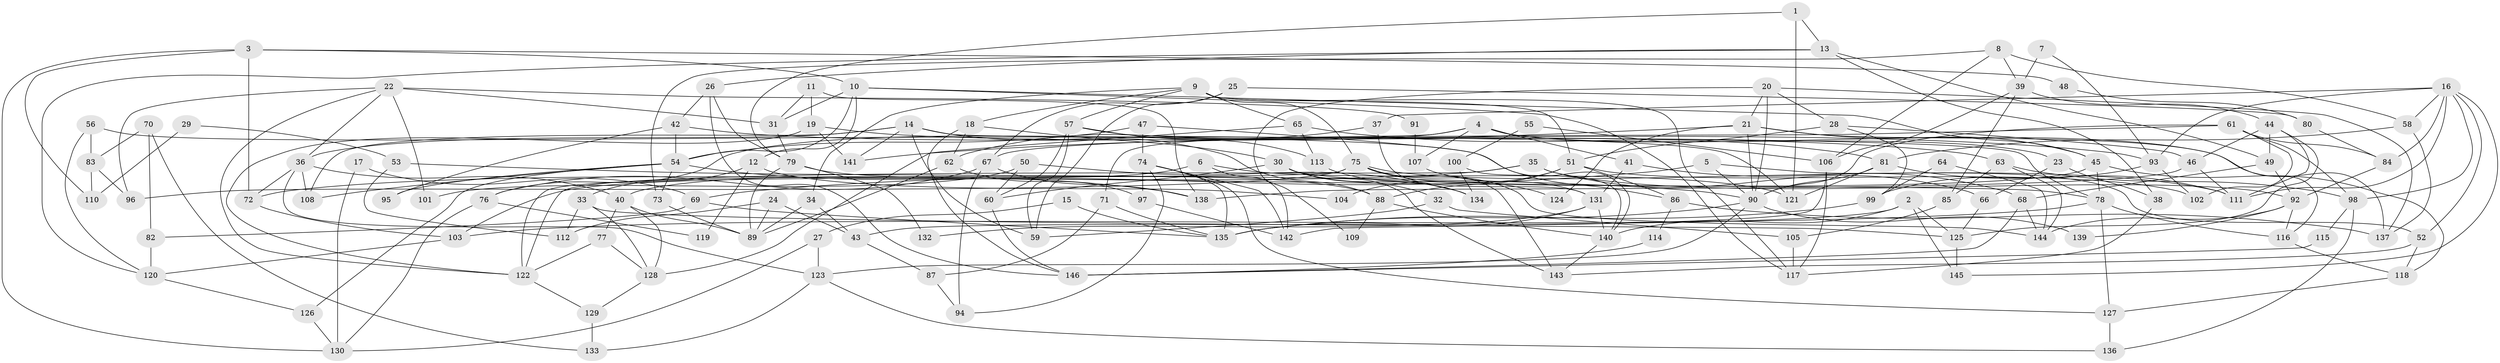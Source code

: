 // coarse degree distribution, {6: 0.0821917808219178, 8: 0.0410958904109589, 4: 0.2054794520547945, 3: 0.1095890410958904, 7: 0.1095890410958904, 5: 0.2054794520547945, 2: 0.1506849315068493, 13: 0.0136986301369863, 9: 0.0273972602739726, 12: 0.0136986301369863, 14: 0.0136986301369863, 10: 0.0273972602739726}
// Generated by graph-tools (version 1.1) at 2025/52/03/04/25 21:52:22]
// undirected, 146 vertices, 292 edges
graph export_dot {
graph [start="1"]
  node [color=gray90,style=filled];
  1;
  2;
  3;
  4;
  5;
  6;
  7;
  8;
  9;
  10;
  11;
  12;
  13;
  14;
  15;
  16;
  17;
  18;
  19;
  20;
  21;
  22;
  23;
  24;
  25;
  26;
  27;
  28;
  29;
  30;
  31;
  32;
  33;
  34;
  35;
  36;
  37;
  38;
  39;
  40;
  41;
  42;
  43;
  44;
  45;
  46;
  47;
  48;
  49;
  50;
  51;
  52;
  53;
  54;
  55;
  56;
  57;
  58;
  59;
  60;
  61;
  62;
  63;
  64;
  65;
  66;
  67;
  68;
  69;
  70;
  71;
  72;
  73;
  74;
  75;
  76;
  77;
  78;
  79;
  80;
  81;
  82;
  83;
  84;
  85;
  86;
  87;
  88;
  89;
  90;
  91;
  92;
  93;
  94;
  95;
  96;
  97;
  98;
  99;
  100;
  101;
  102;
  103;
  104;
  105;
  106;
  107;
  108;
  109;
  110;
  111;
  112;
  113;
  114;
  115;
  116;
  117;
  118;
  119;
  120;
  121;
  122;
  123;
  124;
  125;
  126;
  127;
  128;
  129;
  130;
  131;
  132;
  133;
  134;
  135;
  136;
  137;
  138;
  139;
  140;
  141;
  142;
  143;
  144;
  145;
  146;
  1 -- 13;
  1 -- 121;
  1 -- 79;
  2 -- 140;
  2 -- 43;
  2 -- 125;
  2 -- 145;
  3 -- 72;
  3 -- 130;
  3 -- 10;
  3 -- 48;
  3 -- 110;
  4 -- 41;
  4 -- 23;
  4 -- 71;
  4 -- 76;
  4 -- 107;
  4 -- 137;
  5 -- 90;
  5 -- 52;
  5 -- 69;
  6 -- 40;
  6 -- 142;
  6 -- 121;
  7 -- 39;
  7 -- 93;
  8 -- 73;
  8 -- 106;
  8 -- 39;
  8 -- 58;
  9 -- 51;
  9 -- 75;
  9 -- 18;
  9 -- 34;
  9 -- 57;
  9 -- 65;
  9 -- 117;
  10 -- 117;
  10 -- 12;
  10 -- 31;
  10 -- 45;
  10 -- 54;
  11 -- 138;
  11 -- 31;
  11 -- 19;
  12 -- 33;
  12 -- 104;
  12 -- 119;
  13 -- 26;
  13 -- 120;
  13 -- 38;
  13 -- 49;
  14 -- 78;
  14 -- 108;
  14 -- 36;
  14 -- 59;
  14 -- 88;
  14 -- 141;
  15 -- 27;
  15 -- 135;
  16 -- 52;
  16 -- 111;
  16 -- 37;
  16 -- 58;
  16 -- 84;
  16 -- 93;
  16 -- 98;
  16 -- 145;
  17 -- 69;
  17 -- 130;
  18 -- 30;
  18 -- 62;
  18 -- 146;
  19 -- 141;
  19 -- 63;
  19 -- 122;
  20 -- 21;
  20 -- 137;
  20 -- 28;
  20 -- 90;
  20 -- 109;
  21 -- 90;
  21 -- 45;
  21 -- 116;
  21 -- 124;
  21 -- 141;
  22 -- 122;
  22 -- 31;
  22 -- 36;
  22 -- 91;
  22 -- 96;
  22 -- 101;
  23 -- 66;
  23 -- 38;
  24 -- 89;
  24 -- 43;
  24 -- 112;
  25 -- 67;
  25 -- 59;
  25 -- 80;
  26 -- 146;
  26 -- 79;
  26 -- 42;
  27 -- 130;
  27 -- 123;
  28 -- 46;
  28 -- 51;
  28 -- 99;
  29 -- 110;
  29 -- 53;
  30 -- 143;
  30 -- 78;
  30 -- 32;
  30 -- 60;
  30 -- 134;
  31 -- 79;
  32 -- 59;
  32 -- 105;
  33 -- 128;
  33 -- 125;
  33 -- 112;
  34 -- 89;
  34 -- 43;
  35 -- 122;
  35 -- 92;
  35 -- 66;
  35 -- 72;
  36 -- 40;
  36 -- 72;
  36 -- 108;
  36 -- 123;
  37 -- 62;
  37 -- 131;
  38 -- 117;
  39 -- 44;
  39 -- 85;
  39 -- 106;
  40 -- 77;
  40 -- 89;
  40 -- 128;
  41 -- 131;
  41 -- 68;
  42 -- 93;
  42 -- 54;
  42 -- 95;
  43 -- 87;
  44 -- 125;
  44 -- 49;
  44 -- 46;
  44 -- 111;
  45 -- 118;
  45 -- 78;
  45 -- 103;
  46 -- 111;
  46 -- 138;
  47 -- 54;
  47 -- 74;
  47 -- 140;
  48 -- 80;
  49 -- 92;
  49 -- 68;
  50 -- 134;
  50 -- 60;
  50 -- 101;
  51 -- 88;
  51 -- 86;
  51 -- 102;
  51 -- 104;
  52 -- 143;
  52 -- 118;
  53 -- 112;
  53 -- 90;
  54 -- 73;
  54 -- 95;
  54 -- 108;
  54 -- 126;
  54 -- 138;
  55 -- 100;
  55 -- 106;
  56 -- 86;
  56 -- 120;
  56 -- 83;
  57 -- 60;
  57 -- 59;
  57 -- 113;
  57 -- 121;
  58 -- 81;
  58 -- 137;
  60 -- 146;
  61 -- 102;
  61 -- 90;
  61 -- 67;
  61 -- 84;
  61 -- 98;
  62 -- 97;
  62 -- 89;
  63 -- 98;
  63 -- 85;
  63 -- 144;
  64 -- 99;
  64 -- 144;
  65 -- 81;
  65 -- 113;
  65 -- 128;
  66 -- 125;
  67 -- 138;
  67 -- 76;
  67 -- 94;
  68 -- 144;
  68 -- 146;
  69 -- 135;
  69 -- 82;
  70 -- 83;
  70 -- 133;
  70 -- 82;
  71 -- 135;
  71 -- 87;
  72 -- 103;
  73 -- 89;
  74 -- 135;
  74 -- 127;
  74 -- 94;
  74 -- 97;
  74 -- 142;
  75 -- 144;
  75 -- 111;
  75 -- 96;
  75 -- 122;
  75 -- 124;
  75 -- 143;
  76 -- 119;
  76 -- 130;
  77 -- 128;
  77 -- 122;
  78 -- 103;
  78 -- 116;
  78 -- 127;
  79 -- 89;
  79 -- 88;
  79 -- 132;
  80 -- 84;
  81 -- 121;
  81 -- 90;
  81 -- 111;
  82 -- 120;
  83 -- 96;
  83 -- 110;
  84 -- 92;
  85 -- 105;
  86 -- 137;
  86 -- 114;
  87 -- 94;
  88 -- 109;
  88 -- 140;
  90 -- 123;
  90 -- 135;
  90 -- 139;
  91 -- 107;
  92 -- 116;
  92 -- 139;
  92 -- 144;
  93 -- 99;
  93 -- 102;
  97 -- 142;
  98 -- 115;
  98 -- 136;
  99 -- 135;
  100 -- 140;
  100 -- 134;
  103 -- 120;
  105 -- 117;
  106 -- 117;
  106 -- 142;
  107 -- 131;
  113 -- 134;
  114 -- 146;
  115 -- 146;
  116 -- 118;
  118 -- 127;
  120 -- 126;
  122 -- 129;
  123 -- 133;
  123 -- 136;
  125 -- 145;
  126 -- 130;
  127 -- 136;
  128 -- 129;
  129 -- 133;
  131 -- 140;
  131 -- 132;
  131 -- 135;
  140 -- 143;
}
